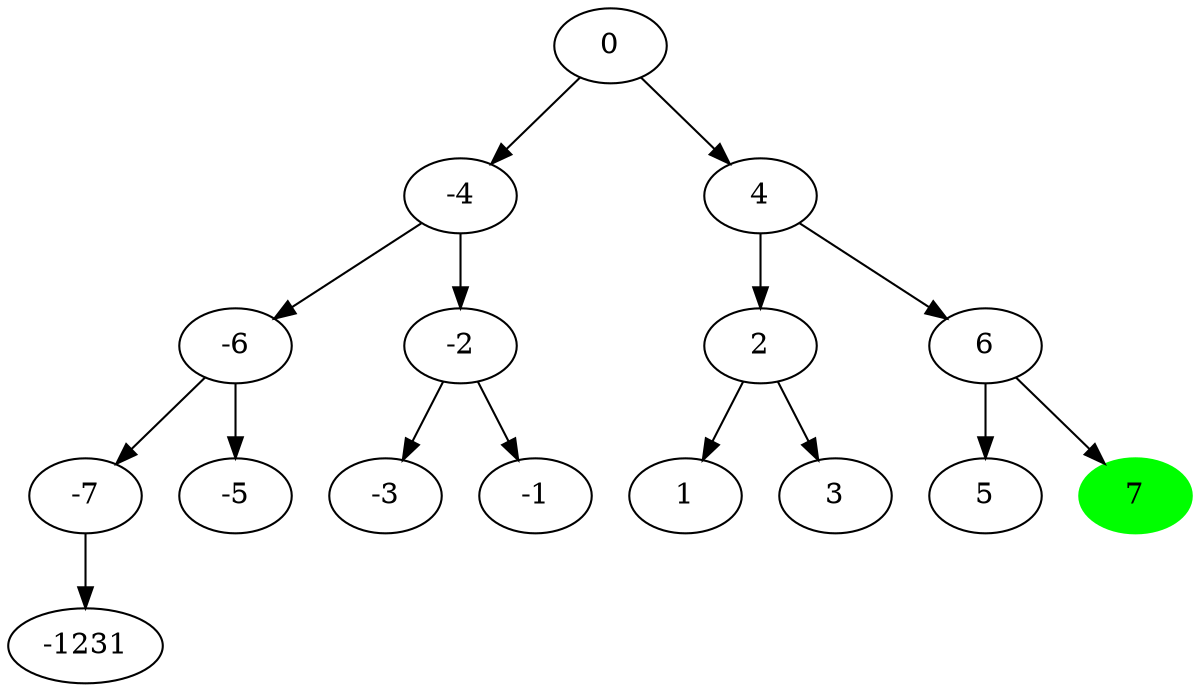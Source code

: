 digraph tree {
//0 -4 -6 -7 -1231 -5 -2 -3 -1 4 2 1 3 6 5 7 
n0 [label="0"]
n_4 [label="-4"]
n_6 [label="-6"]
n_7 [label="-7"]
n_1231 [label="-1231"]
n_5 [label="-5"]
n_2 [label="-2"]
n_3 [label="-3"]
n_1 [label="-1"]
n4 [label="4"]
n2 [label="2"]
n1 [label="1"]
n3 [label="3"]
n6 [label="6"]
n5 [label="5"]
n7 [label="7", style = filled , color = green]
n0->n_4
n0->n4
n_4->n_6
n_4->n_2
n4->n2
n4->n6
n_6->n_7
n_6->n_5
n_2->n_3
n_2->n_1
n2->n1
n2->n3
n6->n5
n6->n7
n_7->n_1231
}